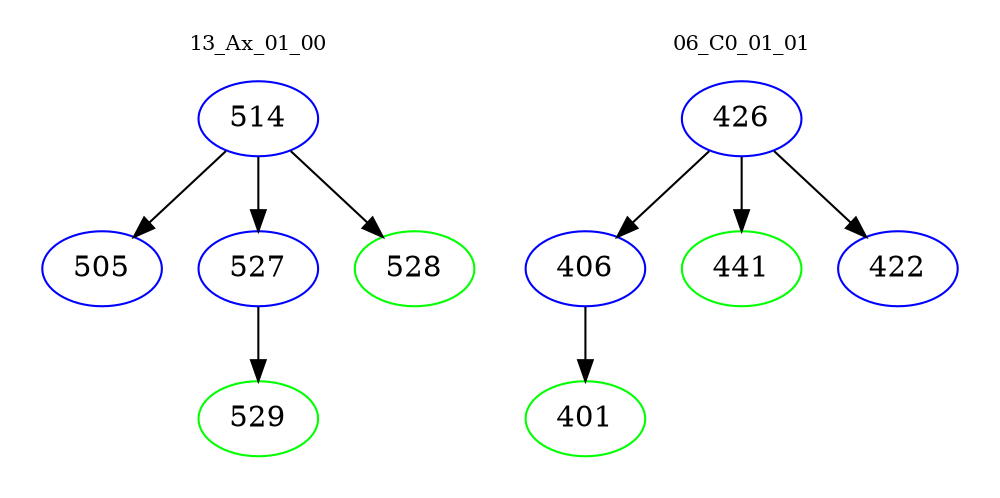 digraph{
subgraph cluster_0 {
color = white
label = "13_Ax_01_00";
fontsize=10;
T0_514 [label="514", color="blue"]
T0_514 -> T0_505 [color="black"]
T0_505 [label="505", color="blue"]
T0_514 -> T0_527 [color="black"]
T0_527 [label="527", color="blue"]
T0_527 -> T0_529 [color="black"]
T0_529 [label="529", color="green"]
T0_514 -> T0_528 [color="black"]
T0_528 [label="528", color="green"]
}
subgraph cluster_1 {
color = white
label = "06_C0_01_01";
fontsize=10;
T1_426 [label="426", color="blue"]
T1_426 -> T1_406 [color="black"]
T1_406 [label="406", color="blue"]
T1_406 -> T1_401 [color="black"]
T1_401 [label="401", color="green"]
T1_426 -> T1_441 [color="black"]
T1_441 [label="441", color="green"]
T1_426 -> T1_422 [color="black"]
T1_422 [label="422", color="blue"]
}
}
